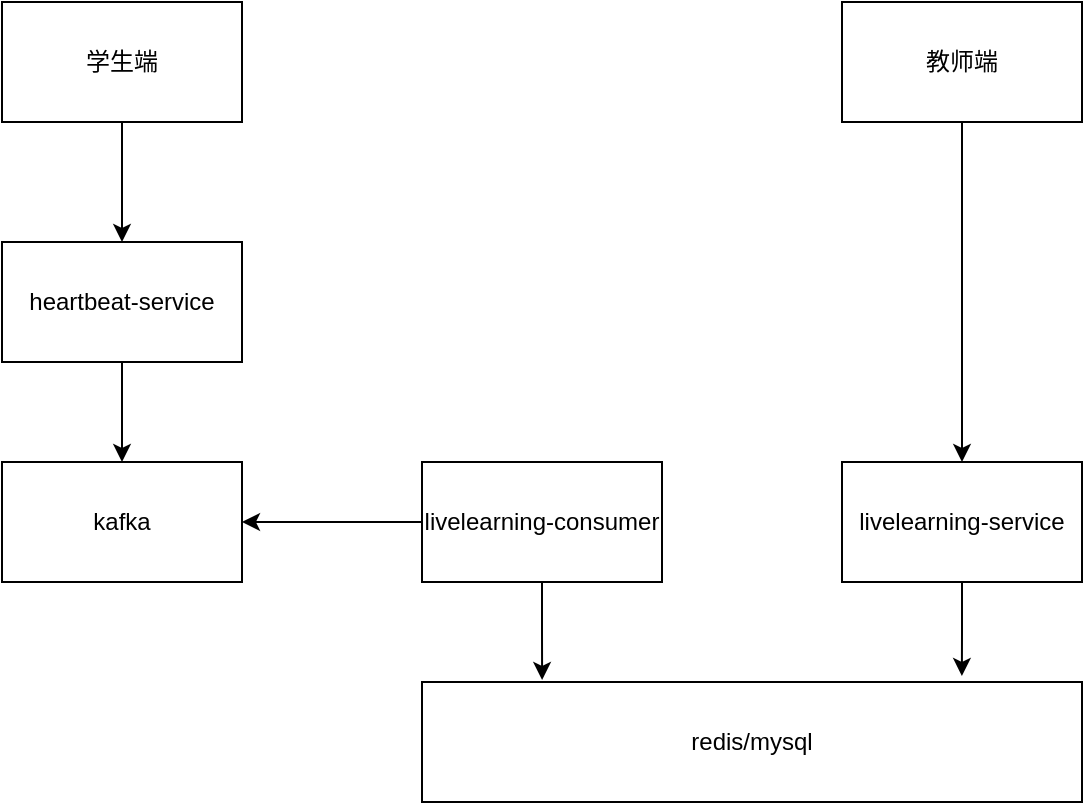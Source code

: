 <mxfile version="14.8.3" type="github">
  <diagram id="O_N3rhyj0WLz9bwSHQwM" name="第 1 页">
    <mxGraphModel dx="1186" dy="796" grid="1" gridSize="10" guides="1" tooltips="1" connect="1" arrows="1" fold="1" page="1" pageScale="1" pageWidth="827" pageHeight="1169" math="0" shadow="0">
      <root>
        <mxCell id="0" />
        <mxCell id="1" parent="0" />
        <mxCell id="w0d6XjT22ekM8RjFEpZN-11" style="edgeStyle=orthogonalEdgeStyle;rounded=0;orthogonalLoop=1;jettySize=auto;html=1;exitX=0.5;exitY=1;exitDx=0;exitDy=0;entryX=0.5;entryY=0;entryDx=0;entryDy=0;" parent="1" source="w0d6XjT22ekM8RjFEpZN-2" target="w0d6XjT22ekM8RjFEpZN-9" edge="1">
          <mxGeometry relative="1" as="geometry" />
        </mxCell>
        <mxCell id="w0d6XjT22ekM8RjFEpZN-2" value="学生端" style="rounded=0;whiteSpace=wrap;html=1;" parent="1" vertex="1">
          <mxGeometry x="210" y="90" width="120" height="60" as="geometry" />
        </mxCell>
        <mxCell id="w0d6XjT22ekM8RjFEpZN-4" value="redis/mysql" style="rounded=0;whiteSpace=wrap;html=1;" parent="1" vertex="1">
          <mxGeometry x="420" y="430" width="330" height="60" as="geometry" />
        </mxCell>
        <mxCell id="w0d6XjT22ekM8RjFEpZN-5" value="kafka" style="rounded=0;whiteSpace=wrap;html=1;" parent="1" vertex="1">
          <mxGeometry x="210" y="320" width="120" height="60" as="geometry" />
        </mxCell>
        <mxCell id="w0d6XjT22ekM8RjFEpZN-21" style="edgeStyle=orthogonalEdgeStyle;rounded=0;orthogonalLoop=1;jettySize=auto;html=1;exitX=0.5;exitY=1;exitDx=0;exitDy=0;" parent="1" source="w0d6XjT22ekM8RjFEpZN-6" target="w0d6XjT22ekM8RjFEpZN-7" edge="1">
          <mxGeometry relative="1" as="geometry" />
        </mxCell>
        <mxCell id="w0d6XjT22ekM8RjFEpZN-6" value="教师端" style="rounded=0;whiteSpace=wrap;html=1;" parent="1" vertex="1">
          <mxGeometry x="630" y="90" width="120" height="60" as="geometry" />
        </mxCell>
        <mxCell id="w0d6XjT22ekM8RjFEpZN-20" style="edgeStyle=orthogonalEdgeStyle;rounded=0;orthogonalLoop=1;jettySize=auto;html=1;exitX=0.5;exitY=1;exitDx=0;exitDy=0;entryX=0.818;entryY=-0.05;entryDx=0;entryDy=0;entryPerimeter=0;" parent="1" source="w0d6XjT22ekM8RjFEpZN-7" target="w0d6XjT22ekM8RjFEpZN-4" edge="1">
          <mxGeometry relative="1" as="geometry" />
        </mxCell>
        <mxCell id="w0d6XjT22ekM8RjFEpZN-7" value="livelearning-service" style="rounded=0;whiteSpace=wrap;html=1;" parent="1" vertex="1">
          <mxGeometry x="630" y="320" width="120" height="60" as="geometry" />
        </mxCell>
        <mxCell id="w0d6XjT22ekM8RjFEpZN-15" value="" style="edgeStyle=orthogonalEdgeStyle;rounded=0;orthogonalLoop=1;jettySize=auto;html=1;" parent="1" source="w0d6XjT22ekM8RjFEpZN-8" target="w0d6XjT22ekM8RjFEpZN-5" edge="1">
          <mxGeometry relative="1" as="geometry" />
        </mxCell>
        <mxCell id="w0d6XjT22ekM8RjFEpZN-22" style="edgeStyle=orthogonalEdgeStyle;rounded=0;orthogonalLoop=1;jettySize=auto;html=1;exitX=0.5;exitY=1;exitDx=0;exitDy=0;entryX=0.182;entryY=-0.017;entryDx=0;entryDy=0;entryPerimeter=0;" parent="1" source="w0d6XjT22ekM8RjFEpZN-8" target="w0d6XjT22ekM8RjFEpZN-4" edge="1">
          <mxGeometry relative="1" as="geometry" />
        </mxCell>
        <mxCell id="w0d6XjT22ekM8RjFEpZN-8" value="livelearning-consumer" style="rounded=0;whiteSpace=wrap;html=1;" parent="1" vertex="1">
          <mxGeometry x="420" y="320" width="120" height="60" as="geometry" />
        </mxCell>
        <mxCell id="w0d6XjT22ekM8RjFEpZN-12" style="edgeStyle=orthogonalEdgeStyle;rounded=0;orthogonalLoop=1;jettySize=auto;html=1;exitX=0.5;exitY=1;exitDx=0;exitDy=0;" parent="1" source="w0d6XjT22ekM8RjFEpZN-9" target="w0d6XjT22ekM8RjFEpZN-5" edge="1">
          <mxGeometry relative="1" as="geometry" />
        </mxCell>
        <mxCell id="w0d6XjT22ekM8RjFEpZN-9" value="heartbeat-service" style="rounded=0;whiteSpace=wrap;html=1;" parent="1" vertex="1">
          <mxGeometry x="210" y="210" width="120" height="60" as="geometry" />
        </mxCell>
      </root>
    </mxGraphModel>
  </diagram>
</mxfile>
